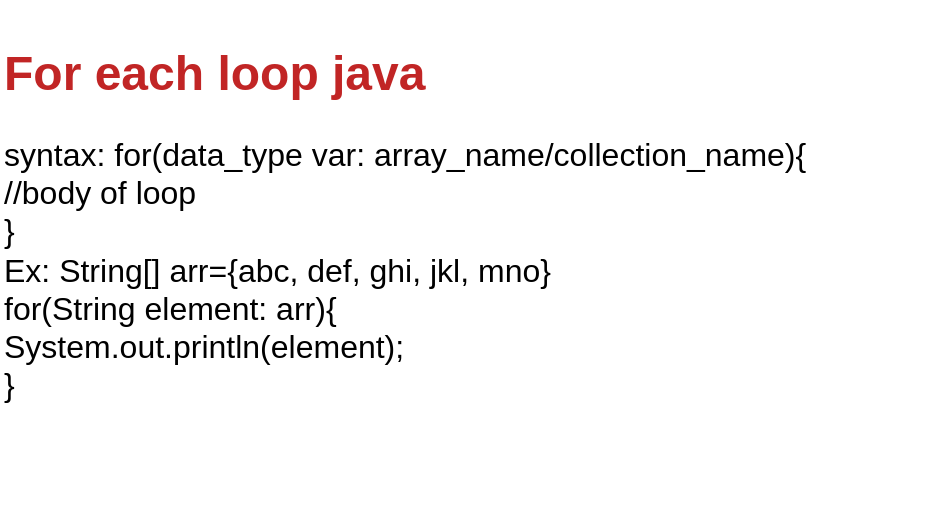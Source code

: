 <mxfile>
    <diagram id="_n4V70lg7yB7TvH7WJ8W" name="Page-1">
        <mxGraphModel dx="391" dy="654" grid="1" gridSize="10" guides="1" tooltips="1" connect="1" arrows="1" fold="1" page="1" pageScale="1" pageWidth="850" pageHeight="1100" math="0" shadow="0">
            <root>
                <mxCell id="0"/>
                <mxCell id="1" parent="0"/>
                <mxCell id="3" value="&lt;h1&gt;For each loop java&lt;/h1&gt;&lt;div&gt;&lt;font color=&quot;#000000&quot; size=&quot;3&quot;&gt;syntax: for(data_type var: array_name/collection_name){&lt;/font&gt;&lt;/div&gt;&lt;div&gt;&lt;font color=&quot;#000000&quot; size=&quot;3&quot;&gt;//body of loop&lt;/font&gt;&lt;/div&gt;&lt;div&gt;&lt;font color=&quot;#000000&quot; size=&quot;3&quot;&gt;}&amp;nbsp;&lt;/font&gt;&lt;/div&gt;&lt;div&gt;&lt;font color=&quot;#000000&quot; size=&quot;3&quot;&gt;Ex: String[] arr={abc, def, ghi, jkl, mno}&lt;/font&gt;&lt;/div&gt;&lt;div&gt;&lt;font color=&quot;#000000&quot; size=&quot;3&quot;&gt;for(String element: arr){&lt;/font&gt;&lt;/div&gt;&lt;div&gt;&lt;font color=&quot;#000000&quot; size=&quot;3&quot;&gt;System.out.println(element);&lt;/font&gt;&lt;/div&gt;&lt;div&gt;&lt;font color=&quot;#000000&quot; size=&quot;3&quot;&gt;}&lt;/font&gt;&lt;/div&gt;" style="text;strokeColor=none;align=left;fillColor=none;html=1;verticalAlign=top;whiteSpace=wrap;rounded=0;fontFamily=Helvetica;fontSize=12;fontColor=#c12525;" vertex="1" parent="1">
                    <mxGeometry x="170" y="130" width="470" height="260" as="geometry"/>
                </mxCell>
            </root>
        </mxGraphModel>
    </diagram>
</mxfile>